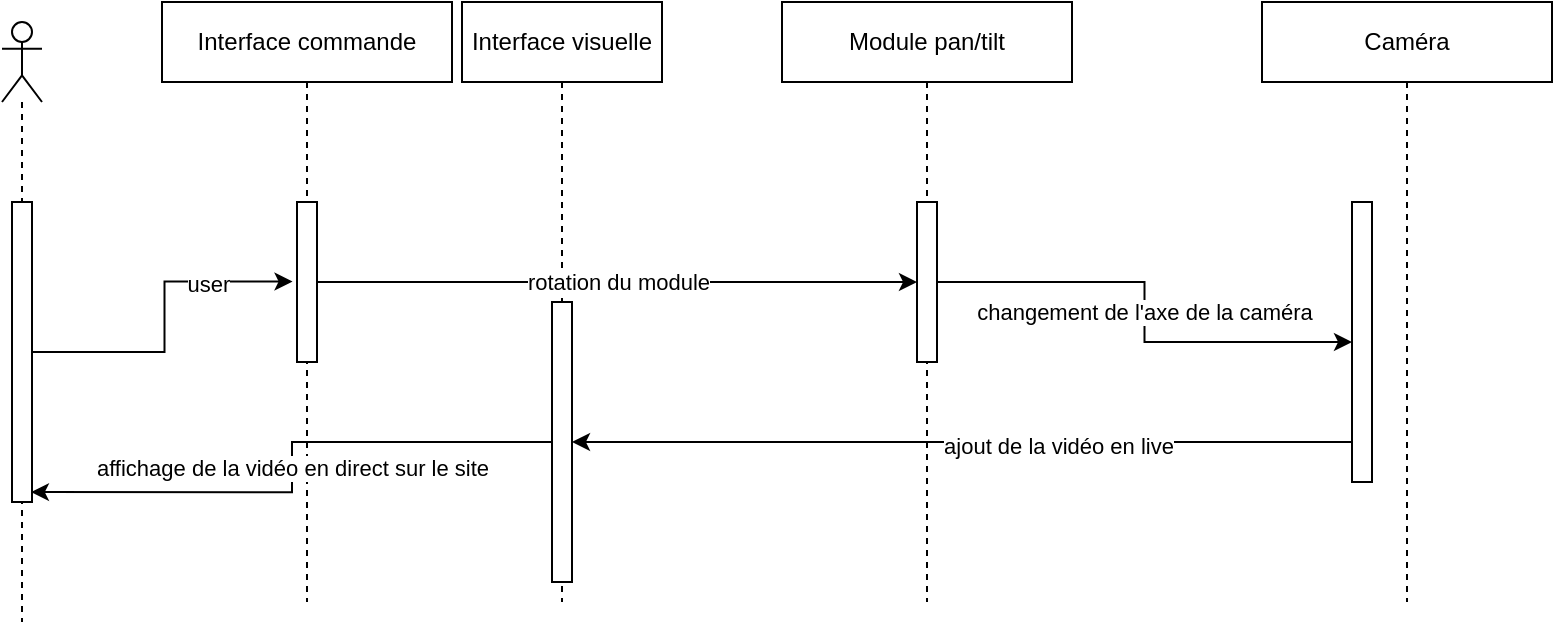 <mxfile version="16.2.4" type="device"><diagram id="z9g_og3tT6xjkfTU4XQu" name="Page-1"><mxGraphModel dx="1093" dy="649" grid="1" gridSize="10" guides="1" tooltips="1" connect="1" arrows="1" fold="1" page="1" pageScale="1" pageWidth="827" pageHeight="1169" math="0" shadow="0"><root><mxCell id="0"/><mxCell id="1" parent="0"/><mxCell id="dPOHanyxB6FUB34QmlXL-1" value="" style="shape=umlLifeline;participant=umlActor;perimeter=lifelinePerimeter;whiteSpace=wrap;html=1;container=1;collapsible=0;recursiveResize=0;verticalAlign=top;spacingTop=36;outlineConnect=0;" vertex="1" parent="1"><mxGeometry x="150" y="110" width="20" height="300" as="geometry"/></mxCell><mxCell id="dPOHanyxB6FUB34QmlXL-6" value="" style="html=1;points=[];perimeter=orthogonalPerimeter;" vertex="1" parent="dPOHanyxB6FUB34QmlXL-1"><mxGeometry x="5" y="90" width="10" height="150" as="geometry"/></mxCell><mxCell id="dPOHanyxB6FUB34QmlXL-2" value="Interface commande" style="shape=umlLifeline;perimeter=lifelinePerimeter;whiteSpace=wrap;html=1;container=1;collapsible=0;recursiveResize=0;outlineConnect=0;" vertex="1" parent="1"><mxGeometry x="230" y="100" width="145" height="300" as="geometry"/></mxCell><mxCell id="dPOHanyxB6FUB34QmlXL-7" value="" style="html=1;points=[];perimeter=orthogonalPerimeter;" vertex="1" parent="dPOHanyxB6FUB34QmlXL-2"><mxGeometry x="67.5" y="100" width="10" height="80" as="geometry"/></mxCell><mxCell id="dPOHanyxB6FUB34QmlXL-3" value="Interface visuelle" style="shape=umlLifeline;perimeter=lifelinePerimeter;whiteSpace=wrap;html=1;container=1;collapsible=0;recursiveResize=0;outlineConnect=0;" vertex="1" parent="1"><mxGeometry x="380" y="100" width="100" height="300" as="geometry"/></mxCell><mxCell id="dPOHanyxB6FUB34QmlXL-14" value="" style="html=1;points=[];perimeter=orthogonalPerimeter;" vertex="1" parent="dPOHanyxB6FUB34QmlXL-3"><mxGeometry x="45" y="150" width="10" height="140" as="geometry"/></mxCell><mxCell id="dPOHanyxB6FUB34QmlXL-4" value="Module pan/tilt" style="shape=umlLifeline;perimeter=lifelinePerimeter;whiteSpace=wrap;html=1;container=1;collapsible=0;recursiveResize=0;outlineConnect=0;" vertex="1" parent="1"><mxGeometry x="540" y="100" width="145" height="300" as="geometry"/></mxCell><mxCell id="dPOHanyxB6FUB34QmlXL-9" value="" style="html=1;points=[];perimeter=orthogonalPerimeter;" vertex="1" parent="dPOHanyxB6FUB34QmlXL-4"><mxGeometry x="67.5" y="100" width="10" height="80" as="geometry"/></mxCell><mxCell id="dPOHanyxB6FUB34QmlXL-5" value="Caméra" style="shape=umlLifeline;perimeter=lifelinePerimeter;whiteSpace=wrap;html=1;container=1;collapsible=0;recursiveResize=0;outlineConnect=0;" vertex="1" parent="1"><mxGeometry x="780" y="100" width="145" height="300" as="geometry"/></mxCell><mxCell id="dPOHanyxB6FUB34QmlXL-11" value="" style="html=1;points=[];perimeter=orthogonalPerimeter;" vertex="1" parent="dPOHanyxB6FUB34QmlXL-5"><mxGeometry x="45" y="100" width="10" height="140" as="geometry"/></mxCell><mxCell id="dPOHanyxB6FUB34QmlXL-8" style="edgeStyle=orthogonalEdgeStyle;rounded=0;orthogonalLoop=1;jettySize=auto;html=1;entryX=-0.223;entryY=0.497;entryDx=0;entryDy=0;entryPerimeter=0;" edge="1" parent="1" source="dPOHanyxB6FUB34QmlXL-6" target="dPOHanyxB6FUB34QmlXL-7"><mxGeometry relative="1" as="geometry"/></mxCell><mxCell id="dPOHanyxB6FUB34QmlXL-17" value="user" style="edgeLabel;html=1;align=center;verticalAlign=middle;resizable=0;points=[];" vertex="1" connectable="0" parent="dPOHanyxB6FUB34QmlXL-8"><mxGeometry x="0.483" y="-1" relative="1" as="geometry"><mxPoint as="offset"/></mxGeometry></mxCell><mxCell id="dPOHanyxB6FUB34QmlXL-10" value="rotation du module" style="edgeStyle=orthogonalEdgeStyle;rounded=0;orthogonalLoop=1;jettySize=auto;html=1;" edge="1" parent="1" source="dPOHanyxB6FUB34QmlXL-7" target="dPOHanyxB6FUB34QmlXL-9"><mxGeometry relative="1" as="geometry"/></mxCell><mxCell id="dPOHanyxB6FUB34QmlXL-12" value="changement de l'axe de la caméra" style="edgeStyle=orthogonalEdgeStyle;rounded=0;orthogonalLoop=1;jettySize=auto;html=1;" edge="1" parent="1" source="dPOHanyxB6FUB34QmlXL-9" target="dPOHanyxB6FUB34QmlXL-11"><mxGeometry relative="1" as="geometry"/></mxCell><mxCell id="dPOHanyxB6FUB34QmlXL-15" value="" style="edgeStyle=orthogonalEdgeStyle;rounded=0;orthogonalLoop=1;jettySize=auto;html=1;" edge="1" parent="1" source="dPOHanyxB6FUB34QmlXL-11" target="dPOHanyxB6FUB34QmlXL-14"><mxGeometry relative="1" as="geometry"><Array as="points"><mxPoint x="670" y="320"/><mxPoint x="670" y="320"/></Array></mxGeometry></mxCell><mxCell id="dPOHanyxB6FUB34QmlXL-18" value="ajout de la vidéo en live" style="edgeLabel;html=1;align=center;verticalAlign=middle;resizable=0;points=[];" vertex="1" connectable="0" parent="dPOHanyxB6FUB34QmlXL-15"><mxGeometry x="-0.245" y="2" relative="1" as="geometry"><mxPoint as="offset"/></mxGeometry></mxCell><mxCell id="dPOHanyxB6FUB34QmlXL-16" value="affichage de la vidéo en direct sur le site" style="edgeStyle=orthogonalEdgeStyle;rounded=0;orthogonalLoop=1;jettySize=auto;html=1;entryX=0.946;entryY=0.967;entryDx=0;entryDy=0;entryPerimeter=0;" edge="1" parent="1" source="dPOHanyxB6FUB34QmlXL-14" target="dPOHanyxB6FUB34QmlXL-6"><mxGeometry relative="1" as="geometry"/></mxCell></root></mxGraphModel></diagram></mxfile>